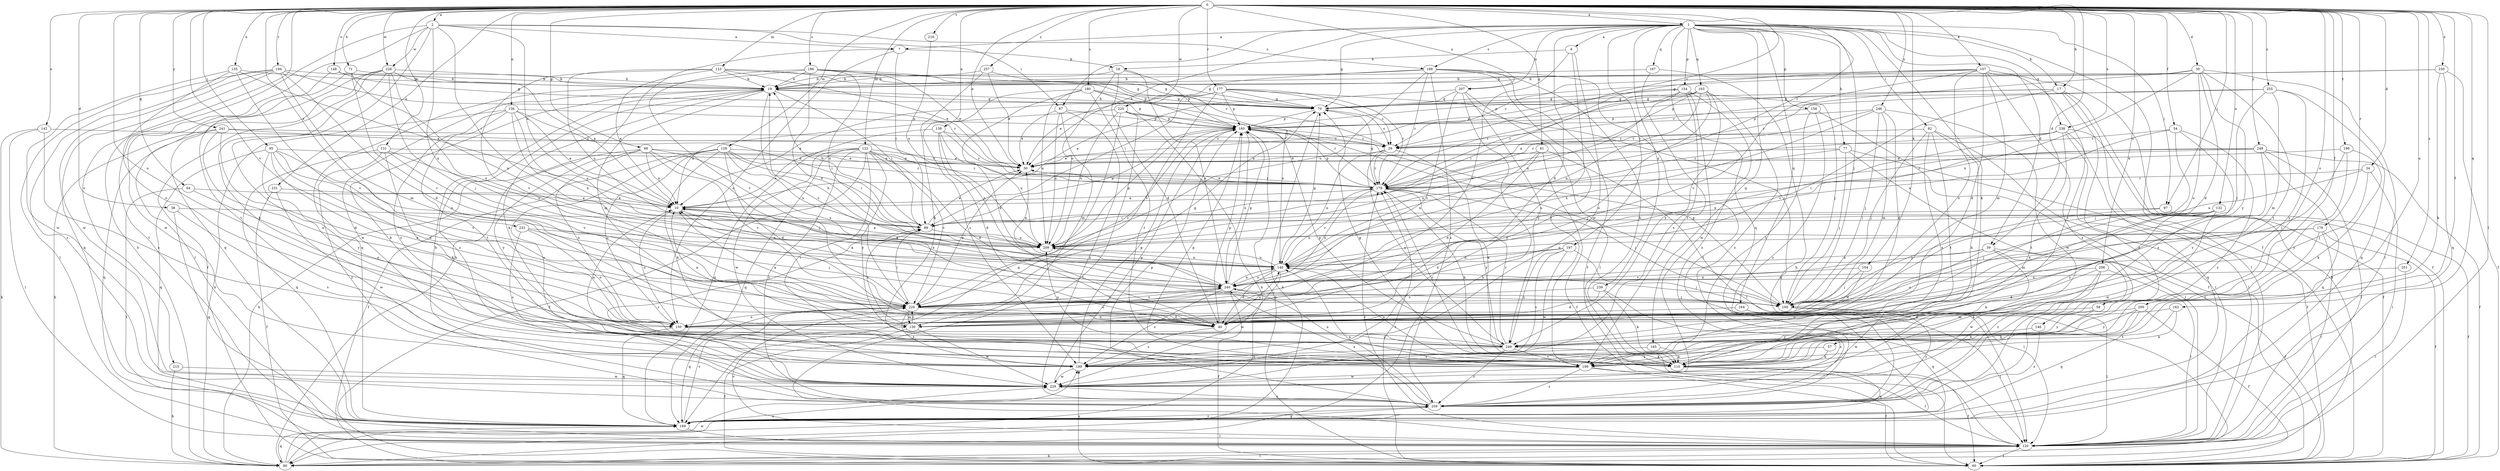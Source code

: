 strict digraph  {
0;
1;
2;
6;
7;
10;
17;
18;
19;
29;
30;
34;
38;
39;
40;
50;
54;
57;
58;
60;
61;
64;
68;
70;
71;
77;
80;
82;
87;
89;
95;
97;
100;
104;
107;
110;
120;
122;
123;
128;
130;
131;
132;
135;
136;
138;
140;
142;
146;
148;
150;
154;
158;
160;
162;
163;
164;
165;
167;
169;
176;
177;
179;
180;
186;
188;
189;
194;
196;
197;
199;
200;
206;
207;
209;
215;
216;
220;
225;
228;
229;
230;
231;
232;
238;
239;
240;
241;
246;
248;
249;
251;
255;
257;
259;
0 -> 1  [label=a];
0 -> 2  [label=a];
0 -> 17  [label=b];
0 -> 29  [label=c];
0 -> 30  [label=d];
0 -> 34  [label=d];
0 -> 38  [label=d];
0 -> 39  [label=d];
0 -> 50  [label=e];
0 -> 54  [label=f];
0 -> 57  [label=f];
0 -> 58  [label=f];
0 -> 61  [label=g];
0 -> 64  [label=g];
0 -> 68  [label=g];
0 -> 71  [label=h];
0 -> 95  [label=j];
0 -> 97  [label=j];
0 -> 104  [label=k];
0 -> 107  [label=k];
0 -> 120  [label=l];
0 -> 122  [label=m];
0 -> 123  [label=m];
0 -> 128  [label=m];
0 -> 131  [label=n];
0 -> 132  [label=n];
0 -> 135  [label=n];
0 -> 136  [label=n];
0 -> 138  [label=n];
0 -> 142  [label=o];
0 -> 146  [label=o];
0 -> 148  [label=o];
0 -> 150  [label=o];
0 -> 162  [label=q];
0 -> 176  [label=r];
0 -> 177  [label=r];
0 -> 179  [label=r];
0 -> 180  [label=s];
0 -> 186  [label=s];
0 -> 194  [label=t];
0 -> 196  [label=t];
0 -> 200  [label=u];
0 -> 206  [label=u];
0 -> 207  [label=u];
0 -> 215  [label=v];
0 -> 216  [label=v];
0 -> 220  [label=v];
0 -> 225  [label=w];
0 -> 228  [label=w];
0 -> 230  [label=x];
0 -> 231  [label=x];
0 -> 232  [label=x];
0 -> 238  [label=x];
0 -> 241  [label=y];
0 -> 246  [label=y];
0 -> 248  [label=y];
0 -> 251  [label=z];
0 -> 255  [label=z];
0 -> 257  [label=z];
1 -> 6  [label=a];
1 -> 7  [label=a];
1 -> 17  [label=b];
1 -> 39  [label=d];
1 -> 40  [label=d];
1 -> 50  [label=e];
1 -> 60  [label=f];
1 -> 70  [label=g];
1 -> 77  [label=h];
1 -> 82  [label=i];
1 -> 87  [label=i];
1 -> 97  [label=j];
1 -> 100  [label=j];
1 -> 110  [label=k];
1 -> 154  [label=p];
1 -> 158  [label=p];
1 -> 163  [label=q];
1 -> 164  [label=q];
1 -> 165  [label=q];
1 -> 167  [label=q];
1 -> 169  [label=q];
1 -> 188  [label=s];
1 -> 197  [label=t];
1 -> 207  [label=u];
1 -> 238  [label=x];
1 -> 239  [label=x];
2 -> 7  [label=a];
2 -> 10  [label=a];
2 -> 80  [label=h];
2 -> 87  [label=i];
2 -> 89  [label=i];
2 -> 120  [label=l];
2 -> 188  [label=s];
2 -> 199  [label=t];
2 -> 228  [label=w];
2 -> 240  [label=x];
6 -> 18  [label=b];
6 -> 189  [label=s];
6 -> 220  [label=v];
6 -> 229  [label=w];
7 -> 18  [label=b];
7 -> 80  [label=h];
7 -> 89  [label=i];
7 -> 150  [label=o];
10 -> 89  [label=i];
10 -> 150  [label=o];
10 -> 240  [label=x];
17 -> 70  [label=g];
17 -> 80  [label=h];
17 -> 120  [label=l];
17 -> 160  [label=p];
17 -> 220  [label=v];
17 -> 259  [label=z];
18 -> 19  [label=b];
18 -> 40  [label=d];
18 -> 160  [label=p];
18 -> 209  [label=u];
18 -> 240  [label=x];
19 -> 70  [label=g];
19 -> 89  [label=i];
19 -> 110  [label=k];
19 -> 130  [label=m];
19 -> 220  [label=v];
19 -> 229  [label=w];
19 -> 259  [label=z];
29 -> 50  [label=e];
29 -> 110  [label=k];
29 -> 140  [label=n];
29 -> 179  [label=r];
29 -> 249  [label=y];
30 -> 19  [label=b];
30 -> 40  [label=d];
30 -> 120  [label=l];
30 -> 140  [label=n];
30 -> 150  [label=o];
30 -> 179  [label=r];
30 -> 199  [label=t];
30 -> 249  [label=y];
34 -> 100  [label=j];
34 -> 120  [label=l];
34 -> 179  [label=r];
34 -> 209  [label=u];
38 -> 89  [label=i];
38 -> 169  [label=q];
38 -> 189  [label=s];
39 -> 60  [label=f];
39 -> 110  [label=k];
39 -> 140  [label=n];
39 -> 150  [label=o];
39 -> 220  [label=v];
39 -> 259  [label=z];
40 -> 10  [label=a];
40 -> 140  [label=n];
40 -> 160  [label=p];
40 -> 189  [label=s];
50 -> 179  [label=r];
54 -> 29  [label=c];
54 -> 100  [label=j];
54 -> 189  [label=s];
54 -> 209  [label=u];
54 -> 259  [label=z];
57 -> 110  [label=k];
57 -> 189  [label=s];
58 -> 40  [label=d];
58 -> 110  [label=k];
58 -> 249  [label=y];
60 -> 160  [label=p];
60 -> 179  [label=r];
60 -> 189  [label=s];
61 -> 40  [label=d];
61 -> 50  [label=e];
61 -> 60  [label=f];
61 -> 120  [label=l];
61 -> 140  [label=n];
64 -> 10  [label=a];
64 -> 120  [label=l];
64 -> 150  [label=o];
68 -> 10  [label=a];
68 -> 50  [label=e];
68 -> 80  [label=h];
68 -> 100  [label=j];
68 -> 150  [label=o];
68 -> 220  [label=v];
68 -> 240  [label=x];
68 -> 249  [label=y];
70 -> 19  [label=b];
70 -> 29  [label=c];
70 -> 80  [label=h];
70 -> 160  [label=p];
71 -> 19  [label=b];
71 -> 140  [label=n];
71 -> 199  [label=t];
71 -> 220  [label=v];
77 -> 50  [label=e];
77 -> 60  [label=f];
77 -> 100  [label=j];
77 -> 120  [label=l];
77 -> 209  [label=u];
80 -> 120  [label=l];
80 -> 169  [label=q];
80 -> 189  [label=s];
80 -> 229  [label=w];
82 -> 29  [label=c];
82 -> 100  [label=j];
82 -> 110  [label=k];
82 -> 120  [label=l];
82 -> 189  [label=s];
82 -> 199  [label=t];
87 -> 50  [label=e];
87 -> 130  [label=m];
87 -> 160  [label=p];
87 -> 209  [label=u];
87 -> 259  [label=z];
89 -> 19  [label=b];
89 -> 50  [label=e];
89 -> 160  [label=p];
89 -> 209  [label=u];
95 -> 40  [label=d];
95 -> 50  [label=e];
95 -> 140  [label=n];
95 -> 150  [label=o];
95 -> 169  [label=q];
95 -> 220  [label=v];
95 -> 249  [label=y];
97 -> 60  [label=f];
97 -> 89  [label=i];
97 -> 100  [label=j];
100 -> 120  [label=l];
100 -> 160  [label=p];
100 -> 229  [label=w];
100 -> 259  [label=z];
104 -> 40  [label=d];
104 -> 100  [label=j];
104 -> 240  [label=x];
107 -> 19  [label=b];
107 -> 29  [label=c];
107 -> 40  [label=d];
107 -> 50  [label=e];
107 -> 60  [label=f];
107 -> 130  [label=m];
107 -> 150  [label=o];
107 -> 199  [label=t];
107 -> 220  [label=v];
107 -> 259  [label=z];
110 -> 60  [label=f];
110 -> 70  [label=g];
110 -> 140  [label=n];
110 -> 169  [label=q];
110 -> 179  [label=r];
120 -> 60  [label=f];
120 -> 80  [label=h];
120 -> 179  [label=r];
120 -> 220  [label=v];
122 -> 10  [label=a];
122 -> 40  [label=d];
122 -> 50  [label=e];
122 -> 60  [label=f];
122 -> 169  [label=q];
122 -> 179  [label=r];
122 -> 199  [label=t];
122 -> 220  [label=v];
122 -> 229  [label=w];
122 -> 249  [label=y];
122 -> 259  [label=z];
123 -> 10  [label=a];
123 -> 19  [label=b];
123 -> 50  [label=e];
123 -> 70  [label=g];
123 -> 160  [label=p];
123 -> 209  [label=u];
123 -> 220  [label=v];
128 -> 40  [label=d];
128 -> 50  [label=e];
128 -> 60  [label=f];
128 -> 89  [label=i];
128 -> 110  [label=k];
128 -> 150  [label=o];
128 -> 179  [label=r];
128 -> 189  [label=s];
128 -> 209  [label=u];
130 -> 10  [label=a];
130 -> 60  [label=f];
130 -> 89  [label=i];
130 -> 220  [label=v];
130 -> 229  [label=w];
131 -> 50  [label=e];
131 -> 110  [label=k];
131 -> 169  [label=q];
131 -> 209  [label=u];
131 -> 220  [label=v];
131 -> 259  [label=z];
132 -> 89  [label=i];
132 -> 100  [label=j];
132 -> 130  [label=m];
132 -> 140  [label=n];
132 -> 229  [label=w];
132 -> 249  [label=y];
135 -> 10  [label=a];
135 -> 19  [label=b];
135 -> 150  [label=o];
135 -> 220  [label=v];
135 -> 229  [label=w];
136 -> 10  [label=a];
136 -> 80  [label=h];
136 -> 89  [label=i];
136 -> 140  [label=n];
136 -> 160  [label=p];
136 -> 189  [label=s];
136 -> 199  [label=t];
136 -> 209  [label=u];
138 -> 29  [label=c];
138 -> 40  [label=d];
138 -> 140  [label=n];
138 -> 169  [label=q];
138 -> 179  [label=r];
138 -> 209  [label=u];
140 -> 10  [label=a];
140 -> 40  [label=d];
140 -> 50  [label=e];
140 -> 70  [label=g];
140 -> 100  [label=j];
140 -> 179  [label=r];
140 -> 209  [label=u];
140 -> 229  [label=w];
140 -> 240  [label=x];
142 -> 29  [label=c];
142 -> 80  [label=h];
142 -> 120  [label=l];
142 -> 189  [label=s];
146 -> 249  [label=y];
146 -> 259  [label=z];
148 -> 19  [label=b];
148 -> 70  [label=g];
148 -> 229  [label=w];
150 -> 169  [label=q];
150 -> 249  [label=y];
154 -> 70  [label=g];
154 -> 89  [label=i];
154 -> 100  [label=j];
154 -> 179  [label=r];
154 -> 189  [label=s];
154 -> 209  [label=u];
154 -> 229  [label=w];
154 -> 259  [label=z];
158 -> 60  [label=f];
158 -> 160  [label=p];
158 -> 199  [label=t];
158 -> 259  [label=z];
160 -> 29  [label=c];
160 -> 100  [label=j];
160 -> 220  [label=v];
160 -> 240  [label=x];
162 -> 110  [label=k];
162 -> 130  [label=m];
162 -> 199  [label=t];
163 -> 10  [label=a];
163 -> 70  [label=g];
163 -> 140  [label=n];
163 -> 150  [label=o];
163 -> 160  [label=p];
163 -> 179  [label=r];
163 -> 249  [label=y];
163 -> 259  [label=z];
164 -> 120  [label=l];
164 -> 150  [label=o];
164 -> 169  [label=q];
165 -> 110  [label=k];
165 -> 189  [label=s];
167 -> 19  [label=b];
167 -> 80  [label=h];
167 -> 199  [label=t];
169 -> 120  [label=l];
169 -> 220  [label=v];
169 -> 259  [label=z];
176 -> 60  [label=f];
176 -> 120  [label=l];
176 -> 140  [label=n];
176 -> 199  [label=t];
176 -> 209  [label=u];
176 -> 240  [label=x];
177 -> 10  [label=a];
177 -> 29  [label=c];
177 -> 50  [label=e];
177 -> 70  [label=g];
177 -> 100  [label=j];
177 -> 160  [label=p];
177 -> 179  [label=r];
177 -> 220  [label=v];
179 -> 10  [label=a];
179 -> 50  [label=e];
179 -> 70  [label=g];
179 -> 100  [label=j];
179 -> 110  [label=k];
179 -> 160  [label=p];
179 -> 240  [label=x];
179 -> 249  [label=y];
180 -> 40  [label=d];
180 -> 70  [label=g];
180 -> 140  [label=n];
180 -> 160  [label=p];
180 -> 189  [label=s];
180 -> 199  [label=t];
180 -> 209  [label=u];
186 -> 19  [label=b];
186 -> 29  [label=c];
186 -> 50  [label=e];
186 -> 70  [label=g];
186 -> 169  [label=q];
186 -> 209  [label=u];
186 -> 220  [label=v];
186 -> 240  [label=x];
188 -> 19  [label=b];
188 -> 60  [label=f];
188 -> 89  [label=i];
188 -> 110  [label=k];
188 -> 120  [label=l];
188 -> 179  [label=r];
188 -> 199  [label=t];
188 -> 209  [label=u];
188 -> 259  [label=z];
189 -> 160  [label=p];
189 -> 229  [label=w];
194 -> 19  [label=b];
194 -> 40  [label=d];
194 -> 120  [label=l];
194 -> 130  [label=m];
194 -> 169  [label=q];
194 -> 179  [label=r];
194 -> 229  [label=w];
194 -> 259  [label=z];
196 -> 50  [label=e];
196 -> 100  [label=j];
196 -> 110  [label=k];
196 -> 249  [label=y];
197 -> 120  [label=l];
197 -> 140  [label=n];
197 -> 189  [label=s];
197 -> 229  [label=w];
197 -> 240  [label=x];
197 -> 249  [label=y];
199 -> 60  [label=f];
199 -> 120  [label=l];
199 -> 160  [label=p];
199 -> 229  [label=w];
199 -> 240  [label=x];
199 -> 259  [label=z];
200 -> 60  [label=f];
200 -> 110  [label=k];
200 -> 150  [label=o];
200 -> 169  [label=q];
200 -> 249  [label=y];
206 -> 40  [label=d];
206 -> 110  [label=k];
206 -> 120  [label=l];
206 -> 229  [label=w];
206 -> 240  [label=x];
207 -> 10  [label=a];
207 -> 70  [label=g];
207 -> 80  [label=h];
207 -> 120  [label=l];
207 -> 220  [label=v];
207 -> 249  [label=y];
209 -> 10  [label=a];
209 -> 140  [label=n];
209 -> 160  [label=p];
215 -> 80  [label=h];
215 -> 229  [label=w];
216 -> 209  [label=u];
220 -> 40  [label=d];
220 -> 50  [label=e];
220 -> 70  [label=g];
220 -> 89  [label=i];
220 -> 130  [label=m];
220 -> 150  [label=o];
220 -> 169  [label=q];
220 -> 189  [label=s];
220 -> 240  [label=x];
225 -> 10  [label=a];
225 -> 80  [label=h];
225 -> 120  [label=l];
225 -> 160  [label=p];
225 -> 169  [label=q];
225 -> 179  [label=r];
225 -> 209  [label=u];
228 -> 10  [label=a];
228 -> 19  [label=b];
228 -> 60  [label=f];
228 -> 100  [label=j];
228 -> 110  [label=k];
228 -> 120  [label=l];
228 -> 169  [label=q];
228 -> 240  [label=x];
229 -> 19  [label=b];
229 -> 89  [label=i];
229 -> 160  [label=p];
229 -> 259  [label=z];
230 -> 19  [label=b];
230 -> 60  [label=f];
230 -> 70  [label=g];
230 -> 110  [label=k];
230 -> 169  [label=q];
231 -> 10  [label=a];
231 -> 60  [label=f];
231 -> 229  [label=w];
232 -> 100  [label=j];
232 -> 150  [label=o];
232 -> 189  [label=s];
232 -> 209  [label=u];
238 -> 29  [label=c];
238 -> 60  [label=f];
238 -> 120  [label=l];
238 -> 169  [label=q];
238 -> 179  [label=r];
238 -> 199  [label=t];
238 -> 240  [label=x];
239 -> 40  [label=d];
239 -> 110  [label=k];
239 -> 220  [label=v];
239 -> 259  [label=z];
240 -> 10  [label=a];
240 -> 19  [label=b];
240 -> 60  [label=f];
240 -> 100  [label=j];
240 -> 140  [label=n];
240 -> 150  [label=o];
240 -> 160  [label=p];
240 -> 189  [label=s];
240 -> 220  [label=v];
241 -> 29  [label=c];
241 -> 40  [label=d];
241 -> 80  [label=h];
241 -> 150  [label=o];
241 -> 169  [label=q];
241 -> 179  [label=r];
246 -> 40  [label=d];
246 -> 100  [label=j];
246 -> 130  [label=m];
246 -> 160  [label=p];
246 -> 179  [label=r];
246 -> 229  [label=w];
246 -> 240  [label=x];
248 -> 50  [label=e];
248 -> 60  [label=f];
248 -> 89  [label=i];
248 -> 120  [label=l];
248 -> 169  [label=q];
248 -> 179  [label=r];
248 -> 249  [label=y];
249 -> 10  [label=a];
249 -> 110  [label=k];
249 -> 160  [label=p];
249 -> 179  [label=r];
249 -> 189  [label=s];
249 -> 199  [label=t];
249 -> 209  [label=u];
249 -> 259  [label=z];
251 -> 120  [label=l];
251 -> 240  [label=x];
255 -> 29  [label=c];
255 -> 70  [label=g];
255 -> 100  [label=j];
255 -> 130  [label=m];
255 -> 169  [label=q];
255 -> 249  [label=y];
257 -> 19  [label=b];
257 -> 50  [label=e];
257 -> 70  [label=g];
257 -> 110  [label=k];
259 -> 19  [label=b];
259 -> 140  [label=n];
259 -> 160  [label=p];
259 -> 169  [label=q];
259 -> 240  [label=x];
}
